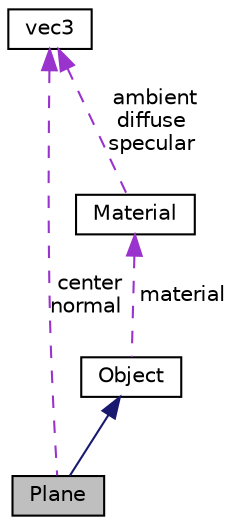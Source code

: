 digraph "Plane"
{
  edge [fontname="Helvetica",fontsize="10",labelfontname="Helvetica",labelfontsize="10"];
  node [fontname="Helvetica",fontsize="10",shape=record];
  Node1 [label="Plane",height=0.2,width=0.4,color="black", fillcolor="grey75", style="filled", fontcolor="black"];
  Node2 -> Node1 [dir="back",color="midnightblue",fontsize="10",style="solid"];
  Node2 [label="Object",height=0.2,width=0.4,color="black", fillcolor="white", style="filled",URL="$structObject.html"];
  Node3 -> Node2 [dir="back",color="darkorchid3",fontsize="10",style="dashed",label=" material" ];
  Node3 [label="Material",height=0.2,width=0.4,color="black", fillcolor="white", style="filled",URL="$structMaterial.html"];
  Node4 -> Node3 [dir="back",color="darkorchid3",fontsize="10",style="dashed",label=" ambient\ndiffuse\nspecular" ];
  Node4 [label="vec3",height=0.2,width=0.4,color="black", fillcolor="white", style="filled",URL="$classvec3.html"];
  Node4 -> Node1 [dir="back",color="darkorchid3",fontsize="10",style="dashed",label=" center\nnormal" ];
}
